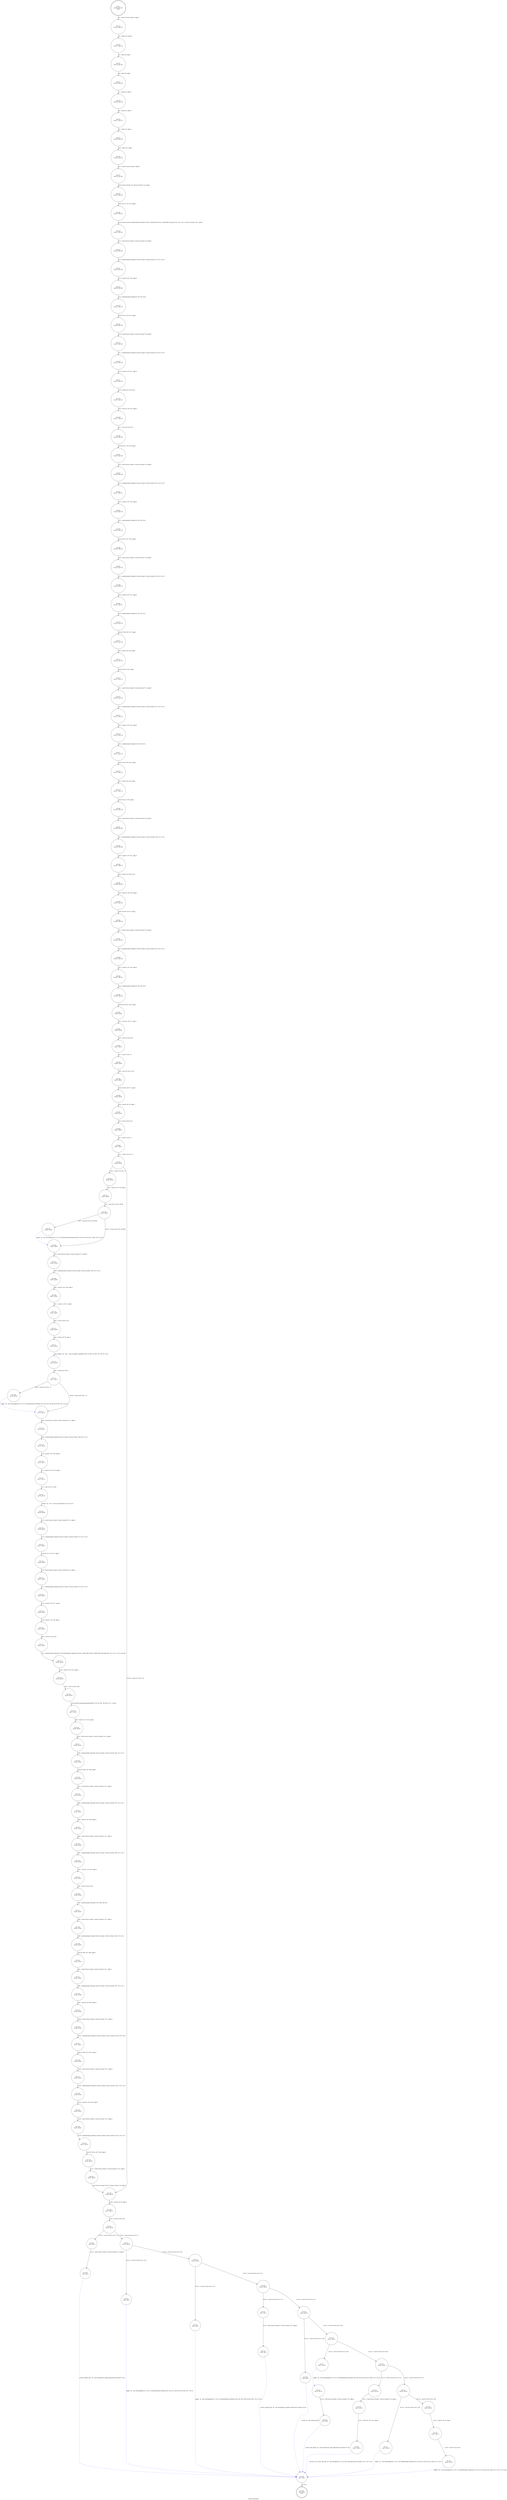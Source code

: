 digraph process_data_pdu {
label="process_data_pdu"
37026 [label="N37026\n(rp:0, ep:0)\nexit", shape="doublecircle"]
37027 [label="N37027\n(rp:153, ep:153)\nentry", shape="doublecircle"]
37027 -> 37029 [label="%3 = alloca %struct.stream*, align 8"]
37029 [label="N37029\n(rp:152, ep:152)", shape="circle"]
37029 -> 37030 [label="%4 = alloca i32*, align 8"]
37030 [label="N37030\n(rp:151, ep:151)", shape="circle"]
37030 -> 37031 [label="%5 = alloca i8, align 1"]
37031 [label="N37031\n(rp:150, ep:150)", shape="circle"]
37031 -> 37032 [label="%6 = alloca i8, align 1"]
37032 [label="N37032\n(rp:149, ep:149)", shape="circle"]
37032 -> 37033 [label="%7 = alloca i16, align 2"]
37033 [label="N37033\n(rp:148, ep:148)", shape="circle"]
37033 -> 37034 [label="%8 = alloca i32, align 4"]
37034 [label="N37034\n(rp:147, ep:147)", shape="circle"]
37034 -> 37035 [label="%9 = alloca i32, align 4"]
37035 [label="N37035\n(rp:146, ep:146)", shape="circle"]
37035 -> 37036 [label="%10 = alloca i32, align 4"]
37036 [label="N37036\n(rp:145, ep:145)", shape="circle"]
37036 -> 37037 [label="%11 = alloca %struct.stream*, align 8"]
37037 [label="N37037\n(rp:144, ep:144)", shape="circle"]
37037 -> 37039 [label="store %struct.stream* %0, %struct.stream** %3, align 8"]
37039 [label="N37039\n(rp:143, ep:143)", shape="circle"]
37039 -> 37048 [label="store i32* %1, i32** %4, align 8"]
37048 [label="N37048\n(rp:142, ep:142)", shape="circle"]
37048 -> 37049 [label="store %struct.stream* getelementptr inbounds (%struct._RDPCOMP, %struct._RDPCOMP* @g_mppc_dict, i32 0, i32 2), %struct.stream** %11, align 8"]
37049 [label="N37049\n(rp:141, ep:141)", shape="circle"]
37049 -> 37050 [label="%12 = load %struct.stream*, %struct.stream** %3, align 8"]
37050 [label="N37050\n(rp:140, ep:140)", shape="circle"]
37050 -> 37051 [label="%13 = getelementptr inbounds %struct.stream, %struct.stream* %12, i32 0, i32 0"]
37051 [label="N37051\n(rp:139, ep:139)", shape="circle"]
37051 -> 37052 [label="%14 = load i8*, i8** %13, align 8"]
37052 [label="N37052\n(rp:138, ep:138)", shape="circle"]
37052 -> 37053 [label="%15 = getelementptr inbounds i8, i8* %14, i64 6"]
37053 [label="N37053\n(rp:137, ep:137)", shape="circle"]
37053 -> 37054 [label="store i8* %15, i8** %13, align 8"]
37054 [label="N37054\n(rp:136, ep:136)", shape="circle"]
37054 -> 37055 [label="%16 = load %struct.stream*, %struct.stream** %3, align 8"]
37055 [label="N37055\n(rp:135, ep:135)", shape="circle"]
37055 -> 37056 [label="%17 = getelementptr inbounds %struct.stream, %struct.stream* %16, i32 0, i32 0"]
37056 [label="N37056\n(rp:134, ep:134)", shape="circle"]
37056 -> 37057 [label="%18 = load i8*, i8** %17, align 8"]
37057 [label="N37057\n(rp:133, ep:133)", shape="circle"]
37057 -> 37058 [label="%19 = bitcast i8* %18 to i16*"]
37058 [label="N37058\n(rp:132, ep:132)", shape="circle"]
37058 -> 37059 [label="%20 = load i16, i16* %19, align 2"]
37059 [label="N37059\n(rp:131, ep:131)", shape="circle"]
37059 -> 37060 [label="%21 = zext i16 %20 to i32"]
37060 [label="N37060\n(rp:130, ep:130)", shape="circle"]
37060 -> 37061 [label="store i32 %21, i32* %8, align 4"]
37061 [label="N37061\n(rp:129, ep:129)", shape="circle"]
37061 -> 37062 [label="%22 = load %struct.stream*, %struct.stream** %3, align 8"]
37062 [label="N37062\n(rp:128, ep:128)", shape="circle"]
37062 -> 37063 [label="%23 = getelementptr inbounds %struct.stream, %struct.stream* %22, i32 0, i32 0"]
37063 [label="N37063\n(rp:127, ep:127)", shape="circle"]
37063 -> 37064 [label="%24 = load i8*, i8** %23, align 8"]
37064 [label="N37064\n(rp:126, ep:126)", shape="circle"]
37064 -> 37065 [label="%25 = getelementptr inbounds i8, i8* %24, i64 2"]
37065 [label="N37065\n(rp:125, ep:125)", shape="circle"]
37065 -> 37066 [label="store i8* %25, i8** %23, align 8"]
37066 [label="N37066\n(rp:124, ep:124)", shape="circle"]
37066 -> 37067 [label="%26 = load %struct.stream*, %struct.stream** %3, align 8"]
37067 [label="N37067\n(rp:123, ep:123)", shape="circle"]
37067 -> 37068 [label="%27 = getelementptr inbounds %struct.stream, %struct.stream* %26, i32 0, i32 0"]
37068 [label="N37068\n(rp:122, ep:122)", shape="circle"]
37068 -> 37069 [label="%28 = load i8*, i8** %27, align 8"]
37069 [label="N37069\n(rp:121, ep:121)", shape="circle"]
37069 -> 37070 [label="%29 = getelementptr inbounds i8, i8* %28, i32 1"]
37070 [label="N37070\n(rp:120, ep:120)", shape="circle"]
37070 -> 37071 [label="store i8* %29, i8** %27, align 8"]
37071 [label="N37071\n(rp:119, ep:119)", shape="circle"]
37071 -> 37072 [label="%30 = load i8, i8* %28, align 1"]
37072 [label="N37072\n(rp:118, ep:118)", shape="circle"]
37072 -> 37073 [label="store i8 %30, i8* %5, align 1"]
37073 [label="N37073\n(rp:117, ep:117)", shape="circle"]
37073 -> 37074 [label="%31 = load %struct.stream*, %struct.stream** %3, align 8"]
37074 [label="N37074\n(rp:116, ep:116)", shape="circle"]
37074 -> 37075 [label="%32 = getelementptr inbounds %struct.stream, %struct.stream* %31, i32 0, i32 0"]
37075 [label="N37075\n(rp:115, ep:115)", shape="circle"]
37075 -> 37076 [label="%33 = load i8*, i8** %32, align 8"]
37076 [label="N37076\n(rp:114, ep:114)", shape="circle"]
37076 -> 37077 [label="%34 = getelementptr inbounds i8, i8* %33, i32 1"]
37077 [label="N37077\n(rp:113, ep:113)", shape="circle"]
37077 -> 37078 [label="store i8* %34, i8** %32, align 8"]
37078 [label="N37078\n(rp:112, ep:112)", shape="circle"]
37078 -> 37079 [label="%35 = load i8, i8* %33, align 1"]
37079 [label="N37079\n(rp:111, ep:111)", shape="circle"]
37079 -> 37080 [label="store i8 %35, i8* %6, align 1"]
37080 [label="N37080\n(rp:110, ep:110)", shape="circle"]
37080 -> 37081 [label="%36 = load %struct.stream*, %struct.stream** %3, align 8"]
37081 [label="N37081\n(rp:109, ep:109)", shape="circle"]
37081 -> 37082 [label="%37 = getelementptr inbounds %struct.stream, %struct.stream* %36, i32 0, i32 0"]
37082 [label="N37082\n(rp:108, ep:108)", shape="circle"]
37082 -> 37083 [label="%38 = load i8*, i8** %37, align 8"]
37083 [label="N37083\n(rp:107, ep:107)", shape="circle"]
37083 -> 37084 [label="%39 = bitcast i8* %38 to i16*"]
37084 [label="N37084\n(rp:106, ep:106)", shape="circle"]
37084 -> 37085 [label="%40 = load i16, i16* %39, align 2"]
37085 [label="N37085\n(rp:105, ep:105)", shape="circle"]
37085 -> 37086 [label="store i16 %40, i16* %7, align 2"]
37086 [label="N37086\n(rp:104, ep:104)", shape="circle"]
37086 -> 37087 [label="%41 = load %struct.stream*, %struct.stream** %3, align 8"]
37087 [label="N37087\n(rp:103, ep:103)", shape="circle"]
37087 -> 37088 [label="%42 = getelementptr inbounds %struct.stream, %struct.stream* %41, i32 0, i32 0"]
37088 [label="N37088\n(rp:102, ep:102)", shape="circle"]
37088 -> 37089 [label="%43 = load i8*, i8** %42, align 8"]
37089 [label="N37089\n(rp:101, ep:101)", shape="circle"]
37089 -> 37090 [label="%44 = getelementptr inbounds i8, i8* %43, i64 2"]
37090 [label="N37090\n(rp:100, ep:100)", shape="circle"]
37090 -> 37091 [label="store i8* %44, i8** %42, align 8"]
37091 [label="N37091\n(rp:99, ep:99)", shape="circle"]
37091 -> 37092 [label="%45 = load i16, i16* %7, align 2"]
37092 [label="N37092\n(rp:98, ep:98)", shape="circle"]
37092 -> 37093 [label="%46 = zext i16 %45 to i32"]
37093 [label="N37093\n(rp:97, ep:97)", shape="circle"]
37093 -> 37094 [label="%47 = sub i32 %46, 18"]
37094 [label="N37094\n(rp:96, ep:96)", shape="circle"]
37094 -> 37095 [label="%48 = trunc i32 %47 to i16"]
37095 [label="N37095\n(rp:95, ep:95)", shape="circle"]
37095 -> 37096 [label="store i16 %48, i16* %7, align 2"]
37096 [label="N37096\n(rp:94, ep:94)", shape="circle"]
37096 -> 37097 [label="%49 = load i8, i8* %6, align 1"]
37097 [label="N37097\n(rp:93, ep:93)", shape="circle"]
37097 -> 37098 [label="%50 = zext i8 %49 to i32"]
37098 [label="N37098\n(rp:92, ep:92)", shape="circle"]
37098 -> 37099 [label="%51 = and i32 %50, 32"]
37099 [label="N37099\n(rp:91, ep:91)", shape="circle"]
37099 -> 37100 [label="%52 = icmp ne i32 %51, 0"]
37100 [label="N37100\n(rp:90, ep:90)", shape="circle"]
37100 -> 37195 [label="[%52 = icmp ne i32 %51, 0]"]
37100 -> 37165 [label="[!(%52 = icmp ne i32 %51, 0)]"]
37102 [label="N37102\n(rp:88, ep:88)", shape="circle"]
37102 -> 37103 [label="%55 = icmp ugt i32 %54, 65536"]
37103 [label="N37103\n(rp:87, ep:87)", shape="circle"]
37103 -> 37197 [label="[%55 = icmp ugt i32 %54, 65536]"]
37103 -> 37106 [label="[!(%55 = icmp ugt i32 %54, 65536)]"]
37106 [label="N37106\n(rp:85, ep:85)", shape="circle"]
37106 -> 37107 [label="%58 = load %struct.stream*, %struct.stream** %3, align 8"]
37107 [label="N37107\n(rp:84, ep:84)", shape="circle"]
37107 -> 37108 [label="%59 = getelementptr inbounds %struct.stream, %struct.stream* %58, i32 0, i32 0"]
37108 [label="N37108\n(rp:83, ep:83)", shape="circle"]
37108 -> 37109 [label="%60 = load i8*, i8** %59, align 8"]
37109 [label="N37109\n(rp:82, ep:82)", shape="circle"]
37109 -> 37110 [label="%61 = load i16, i16* %7, align 2"]
37110 [label="N37110\n(rp:81, ep:81)", shape="circle"]
37110 -> 37111 [label="%62 = zext i16 %61 to i32"]
37111 [label="N37111\n(rp:80, ep:80)", shape="circle"]
37111 -> 37112 [label="%63 = load i8, i8* %6, align 1"]
37112 [label="N37112\n(rp:79, ep:79)", shape="circle"]
37112 -> 37113 [label="mppc_expand --@-- %64 = call i32 @mppc_expand(i8* %60, i32 %62, i8 %63, i32* %9, i32* %10)", style="dashed", color="blue"]
37113 [label="N37113\n(rp:78, ep:78)", shape="circle"]
37113 -> 37114 [label="%65 = icmp eq i32 %64, -1"]
37114 [label="N37114\n(rp:77, ep:77)", shape="circle"]
37114 -> 37199 [label="[%65 = icmp eq i32 %64, -1]"]
37114 -> 37117 [label="[!(%65 = icmp eq i32 %64, -1)]"]
37117 [label="N37117\n(rp:75, ep:75)", shape="circle"]
37117 -> 37118 [label="%68 = load %struct.stream*, %struct.stream** %11, align 8"]
37118 [label="N37118\n(rp:74, ep:74)", shape="circle"]
37118 -> 37119 [label="%69 = getelementptr inbounds %struct.stream, %struct.stream* %68, i32 0, i32 2"]
37119 [label="N37119\n(rp:73, ep:73)", shape="circle"]
37119 -> 37120 [label="%70 = load i8*, i8** %69, align 8"]
37120 [label="N37120\n(rp:72, ep:72)", shape="circle"]
37120 -> 37121 [label="%71 = load i32, i32* %10, align 4"]
37121 [label="N37121\n(rp:71, ep:71)", shape="circle"]
37121 -> 37122 [label="%72 = zext i32 %71 to i64"]
37122 [label="N37122\n(rp:70, ep:70)", shape="circle"]
37122 -> 37123 [label="xrealloc --@-- %73 = call i8* @xrealloc(i8* %70, i64 %72)", style="dashed", color="blue"]
37123 [label="N37123\n(rp:69, ep:69)", shape="circle"]
37123 -> 37124 [label="%74 = load %struct.stream*, %struct.stream** %11, align 8"]
37124 [label="N37124\n(rp:68, ep:68)", shape="circle"]
37124 -> 37125 [label="%75 = getelementptr inbounds %struct.stream, %struct.stream* %74, i32 0, i32 2"]
37125 [label="N37125\n(rp:67, ep:67)", shape="circle"]
37125 -> 37126 [label="store i8* %73, i8** %75, align 8"]
37126 [label="N37126\n(rp:66, ep:66)", shape="circle"]
37126 -> 37127 [label="%76 = load %struct.stream*, %struct.stream** %11, align 8"]
37127 [label="N37127\n(rp:65, ep:65)", shape="circle"]
37127 -> 37128 [label="%77 = getelementptr inbounds %struct.stream, %struct.stream* %76, i32 0, i32 2"]
37128 [label="N37128\n(rp:64, ep:64)", shape="circle"]
37128 -> 37129 [label="%78 = load i8*, i8** %77, align 8"]
37129 [label="N37129\n(rp:63, ep:63)", shape="circle"]
37129 -> 37130 [label="%79 = load i32, i32* %9, align 4"]
37130 [label="N37130\n(rp:62, ep:62)", shape="circle"]
37130 -> 37131 [label="%80 = zext i32 %79 to i64"]
37131 [label="N37131\n(rp:61, ep:61)", shape="circle"]
37131 -> 37132 [label="%81 = getelementptr inbounds i8, i8* getelementptr inbounds (%struct._RDPCOMP, %struct._RDPCOMP* @g_mppc_dict, i32 0, i32 1, i32 0), i64 %80"]
37132 [label="N37132\n(rp:60, ep:60)", shape="circle"]
37132 -> 37133 [label="%82 = load i32, i32* %10, align 4"]
37133 [label="N37133\n(rp:59, ep:59)", shape="circle"]
37133 -> 37134 [label="%83 = zext i32 %82 to i64"]
37134 [label="N37134\n(rp:58, ep:58)", shape="circle"]
37134 -> 37135 [label="call void @llvm.memcpy.p0i8.p0i8.i64(i8* %78, i8* %81, i64 %83, i32 1, i1 false)"]
37135 [label="N37135\n(rp:57, ep:57)", shape="circle"]
37135 -> 37136 [label="%84 = load i32, i32* %10, align 4"]
37136 [label="N37136\n(rp:56, ep:56)", shape="circle"]
37136 -> 37137 [label="%85 = load %struct.stream*, %struct.stream** %11, align 8"]
37137 [label="N37137\n(rp:55, ep:55)", shape="circle"]
37137 -> 37138 [label="%86 = getelementptr inbounds %struct.stream, %struct.stream* %85, i32 0, i32 3"]
37138 [label="N37138\n(rp:54, ep:54)", shape="circle"]
37138 -> 37139 [label="store i32 %84, i32* %86, align 8"]
37139 [label="N37139\n(rp:53, ep:53)", shape="circle"]
37139 -> 37140 [label="%87 = load %struct.stream*, %struct.stream** %11, align 8"]
37140 [label="N37140\n(rp:52, ep:52)", shape="circle"]
37140 -> 37141 [label="%88 = getelementptr inbounds %struct.stream, %struct.stream* %87, i32 0, i32 2"]
37141 [label="N37141\n(rp:51, ep:51)", shape="circle"]
37141 -> 37142 [label="%89 = load i8*, i8** %88, align 8"]
37142 [label="N37142\n(rp:50, ep:50)", shape="circle"]
37142 -> 37143 [label="%90 = load %struct.stream*, %struct.stream** %11, align 8"]
37143 [label="N37143\n(rp:49, ep:49)", shape="circle"]
37143 -> 37144 [label="%91 = getelementptr inbounds %struct.stream, %struct.stream* %90, i32 0, i32 3"]
37144 [label="N37144\n(rp:48, ep:48)", shape="circle"]
37144 -> 37145 [label="%92 = load i32, i32* %91, align 8"]
37145 [label="N37145\n(rp:47, ep:47)", shape="circle"]
37145 -> 37146 [label="%93 = zext i32 %92 to i64"]
37146 [label="N37146\n(rp:46, ep:46)", shape="circle"]
37146 -> 37147 [label="%94 = getelementptr inbounds i8, i8* %89, i64 %93"]
37147 [label="N37147\n(rp:45, ep:45)", shape="circle"]
37147 -> 37148 [label="%95 = load %struct.stream*, %struct.stream** %11, align 8"]
37148 [label="N37148\n(rp:44, ep:44)", shape="circle"]
37148 -> 37149 [label="%96 = getelementptr inbounds %struct.stream, %struct.stream* %95, i32 0, i32 1"]
37149 [label="N37149\n(rp:43, ep:43)", shape="circle"]
37149 -> 37150 [label="store i8* %94, i8** %96, align 8"]
37150 [label="N37150\n(rp:42, ep:42)", shape="circle"]
37150 -> 37151 [label="%97 = load %struct.stream*, %struct.stream** %11, align 8"]
37151 [label="N37151\n(rp:41, ep:41)", shape="circle"]
37151 -> 37152 [label="%98 = getelementptr inbounds %struct.stream, %struct.stream* %97, i32 0, i32 2"]
37152 [label="N37152\n(rp:40, ep:40)", shape="circle"]
37152 -> 37153 [label="%99 = load i8*, i8** %98, align 8"]
37153 [label="N37153\n(rp:39, ep:39)", shape="circle"]
37153 -> 37154 [label="%100 = load %struct.stream*, %struct.stream** %11, align 8"]
37154 [label="N37154\n(rp:38, ep:38)", shape="circle"]
37154 -> 37155 [label="%101 = getelementptr inbounds %struct.stream, %struct.stream* %100, i32 0, i32 0"]
37155 [label="N37155\n(rp:37, ep:37)", shape="circle"]
37155 -> 37156 [label="store i8* %99, i8** %101, align 8"]
37156 [label="N37156\n(rp:36, ep:36)", shape="circle"]
37156 -> 37157 [label="%102 = load %struct.stream*, %struct.stream** %11, align 8"]
37157 [label="N37157\n(rp:35, ep:35)", shape="circle"]
37157 -> 37158 [label="%103 = getelementptr inbounds %struct.stream, %struct.stream* %102, i32 0, i32 0"]
37158 [label="N37158\n(rp:34, ep:34)", shape="circle"]
37158 -> 37159 [label="%104 = load i8*, i8** %103, align 8"]
37159 [label="N37159\n(rp:33, ep:33)", shape="circle"]
37159 -> 37160 [label="%105 = load %struct.stream*, %struct.stream** %11, align 8"]
37160 [label="N37160\n(rp:32, ep:32)", shape="circle"]
37160 -> 37161 [label="%106 = getelementptr inbounds %struct.stream, %struct.stream* %105, i32 0, i32 7"]
37161 [label="N37161\n(rp:31, ep:31)", shape="circle"]
37161 -> 37162 [label="store i8* %104, i8** %106, align 8"]
37162 [label="N37162\n(rp:30, ep:30)", shape="circle"]
37162 -> 37163 [label="%107 = load %struct.stream*, %struct.stream** %11, align 8"]
37163 [label="N37163\n(rp:29, ep:29)", shape="circle"]
37163 -> 37165 [label="store %struct.stream* %107, %struct.stream** %3, align 8"]
37165 [label="N37165\n(rp:28, ep:28)", shape="circle"]
37165 -> 37166 [label="%109 = load i8, i8* %5, align 1"]
37166 [label="N37166\n(rp:27, ep:27)", shape="circle"]
37166 -> 37167 [label="%110 = zext i8 %109 to i32"]
37167 [label="N37167\n(rp:26, ep:26)", shape="circle"]
37167 -> 37201 [label="[%110 = zext i8 %109 to i32==2]"]
37167 -> 37202 [label="[%110 = zext i8 %109 to i32!=2]"]
37169 [label="N37169\n(rp:2, ep:2)", shape="circle"]
37169 -> 37194 [label="process_update_pdu --@-- call void @process_update_pdu(%struct.stream* %112)", style="dashed", color="blue"]
37176 [label="N37176\n(rp:6, ep:6)", shape="circle"]
37176 -> 37194 [label="process_pointer_pdu --@-- call void @process_pointer_pdu(%struct.stream* %116)", style="dashed", color="blue"]
37181 [label="N37181\n(rp:10, ep:10)", shape="circle"]
37181 -> 37182 [label="%119 = load %struct.stream*, %struct.stream** %3, align 8"]
37182 [label="N37182\n(rp:9, ep:9)", shape="circle"]
37182 -> 37194 [label="process_pdu_logon --@-- call void @process_pdu_logon(%struct.stream* %119)", style="dashed", color="blue"]
37185 [label="N37185\n(rp:13, ep:13)", shape="circle"]
37185 -> 37186 [label="%122 = load i32*, i32** %4, align 8"]
37186 [label="N37186\n(rp:12, ep:12)", shape="circle"]
37186 -> 37194 [label="process_ts_set_error_info_pdu --@-- call void @process_ts_set_error_info_pdu(%struct.stream* %121, i32* %122)", style="dashed", color="blue"]
37191 [label="N37191\n(rp:17, ep:17)", shape="circle"]
37191 -> 37192 [label="%126 = zext i8 %125 to i32"]
37192 [label="N37192\n(rp:16, ep:16)", shape="circle"]
37192 -> 37194 [label="logger --@-- call void @logger(i32 4, i32 2, i8* getelementptr inbounds ([47 x i8], [47 x i8]* @.str.43.1090, i32 0, i32 0), i32 %126)", style="dashed", color="blue"]
37194 [label="N37194\n(rp:1, ep:1)", shape="circle"]
37194 -> 37026 [label="ret i32 0"]
37195 [label="N37195\n(rp:89, ep:89)", shape="circle"]
37195 -> 37102 [label="%54 = load i32, i32* %8, align 4"]
37197 [label="N37197\n(rp:86, ep:86)", shape="circle"]
37197 -> 37106 [label="logger --@-- call void @logger(i32 4, i32 3, i8* getelementptr inbounds ([63 x i8], [63 x i8]* @.str.37.1084, i32 0, i32 0))", style="dashed", color="blue"]
37199 [label="N37199\n(rp:76, ep:76)", shape="circle"]
37199 -> 37117 [label="logger --@-- call void @logger(i32 4, i32 3, i8* getelementptr inbounds ([53 x i8], [53 x i8]* @.str.38.1085, i32 0, i32 0))", style="dashed", color="blue"]
37201 [label="N37201\n(rp:3, ep:3)", shape="circle"]
37201 -> 37169 [label="%112 = load %struct.stream*, %struct.stream** %3, align 8"]
37202 [label="N37202\n(rp:25, ep:25)", shape="circle"]
37202 -> 37203 [label="[%110 = zext i8 %109 to i32==20]"]
37202 -> 37204 [label="[%110 = zext i8 %109 to i32!=20]"]
37203 [label="N37203\n(rp:4, ep:4)", shape="circle"]
37203 -> 37194 [label="logger --@-- call void @logger(i32 4, i32 0, i8* getelementptr inbounds ([41 x i8], [41 x i8]* @.str.39.1086, i32 0, i32 0))", style="dashed", color="blue"]
37204 [label="N37204\n(rp:24, ep:24)", shape="circle"]
37204 -> 37205 [label="[%110 = zext i8 %109 to i32==31]"]
37204 -> 37206 [label="[%110 = zext i8 %109 to i32!=31]"]
37205 [label="N37205\n(rp:5, ep:5)", shape="circle"]
37205 -> 37194 [label="logger --@-- call void @logger(i32 4, i32 0, i8* getelementptr inbounds ([38 x i8], [38 x i8]* @.str.40.1087, i32 0, i32 0))", style="dashed", color="blue"]
37206 [label="N37206\n(rp:23, ep:23)", shape="circle"]
37206 -> 37207 [label="[%110 = zext i8 %109 to i32==27]"]
37206 -> 37208 [label="[%110 = zext i8 %109 to i32!=27]"]
37207 [label="N37207\n(rp:7, ep:7)", shape="circle"]
37207 -> 37176 [label="%116 = load %struct.stream*, %struct.stream** %3, align 8"]
37208 [label="N37208\n(rp:22, ep:22)", shape="circle"]
37208 -> 37209 [label="[%110 = zext i8 %109 to i32==34]"]
37208 -> 37210 [label="[%110 = zext i8 %109 to i32!=34]"]
37209 [label="N37209\n(rp:8, ep:8)", shape="circle"]
37209 -> 37194 [label="ui_bell --@-- call void @ui_bell()", style="dashed", color="blue"]
37210 [label="N37210\n(rp:21, ep:21)", shape="circle"]
37210 -> 37211 [label="[%110 = zext i8 %109 to i32==38]"]
37210 -> 37212 [label="[%110 = zext i8 %109 to i32!=38]"]
37211 [label="N37211\n(rp:11, ep:11)", shape="circle"]
37211 -> 37181 [label="logger --@-- call void @logger(i32 4, i32 0, i8* getelementptr inbounds ([39 x i8], [39 x i8]* @.str.41.1088, i32 0, i32 0))", style="dashed", color="blue"]
37212 [label="N37212\n(rp:20, ep:20)", shape="circle"]
37212 -> 37213 [label="[%110 = zext i8 %109 to i32==47]"]
37212 -> 37214 [label="[%110 = zext i8 %109 to i32!=47]"]
37213 [label="N37213\n(rp:14, ep:14)", shape="circle"]
37213 -> 37185 [label="%121 = load %struct.stream*, %struct.stream** %3, align 8"]
37214 [label="N37214\n(rp:19, ep:19)", shape="circle"]
37214 -> 37215 [label="[%110 = zext i8 %109 to i32==50]"]
37214 -> 37216 [label="[%110 = zext i8 %109 to i32!=50]"]
37215 [label="N37215\n(rp:15, ep:15)", shape="circle"]
37215 -> 37194 [label="logger --@-- call void @logger(i32 4, i32 2, i8* getelementptr inbounds ([61 x i8], [61 x i8]* @.str.42.1089, i32 0, i32 0))", style="dashed", color="blue"]
37216 [label="N37216\n(rp:18, ep:18)", shape="circle"]
37216 -> 37191 [label="%125 = load i8, i8* %5, align 1"]
}
